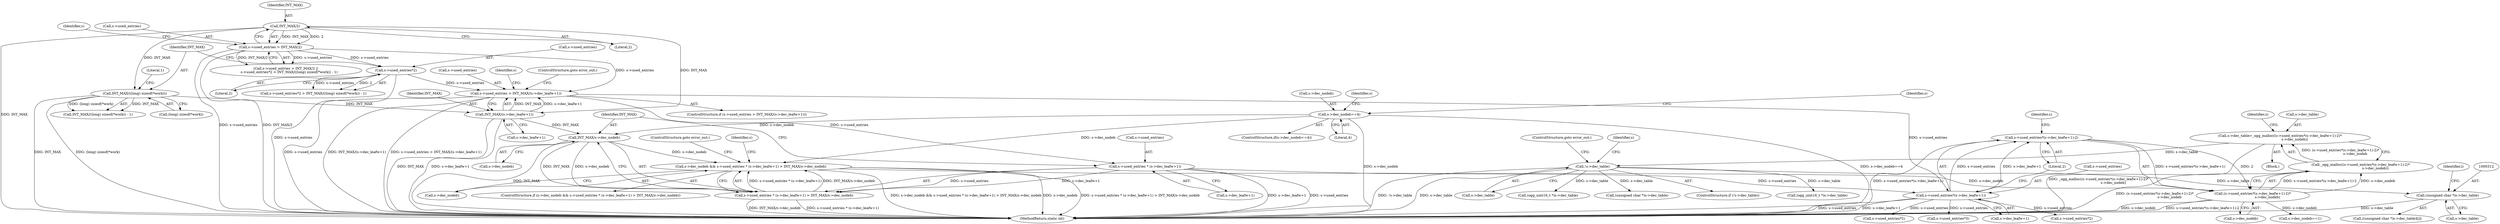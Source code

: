 digraph "0_Android_eeb4e45d5683f88488c083ecf142dc89bc3f0b47@pointer" {
"1000311" [label="(Call,(unsigned char *)s->dec_table)"];
"1000276" [label="(Call,!s->dec_table)"];
"1000255" [label="(Call,s->dec_table=_ogg_malloc((s->used_entries*(s->dec_leafw+1)-2)*\n                           s->dec_nodeb))"];
"1000259" [label="(Call,_ogg_malloc((s->used_entries*(s->dec_leafw+1)-2)*\n                           s->dec_nodeb))"];
"1000260" [label="(Call,(s->used_entries*(s->dec_leafw+1)-2)*\n                           s->dec_nodeb)"];
"1000261" [label="(Call,s->used_entries*(s->dec_leafw+1)-2)"];
"1000262" [label="(Call,s->used_entries*(s->dec_leafw+1))"];
"1000222" [label="(Call,s->used_entries > INT_MAX/(s->dec_leafw+1))"];
"1000167" [label="(Call,s->used_entries > INT_MAX/2)"];
"1000171" [label="(Call,INT_MAX/2)"];
"1000175" [label="(Call,s->used_entries*2)"];
"1000226" [label="(Call,INT_MAX/(s->dec_leafw+1))"];
"1000181" [label="(Call,INT_MAX/((long) sizeof(*work)))"];
"1000240" [label="(Call,s->used_entries * (s->dec_leafw+1))"];
"1000235" [label="(Call,s->dec_nodeb && s->used_entries * (s->dec_leafw+1) > INT_MAX/s->dec_nodeb)"];
"1000249" [label="(Call,INT_MAX/s->dec_nodeb)"];
"1000119" [label="(Call,s->dec_nodeb==4)"];
"1000239" [label="(Call,s->used_entries * (s->dec_leafw+1) > INT_MAX/s->dec_nodeb)"];
"1000278" [label="(Identifier,s)"];
"1000182" [label="(Identifier,INT_MAX)"];
"1000166" [label="(Call,s->used_entries > INT_MAX/2 ||\n      s->used_entries*2 > INT_MAX/((long) sizeof(*work)) - 1)"];
"1000188" [label="(Literal,1)"];
"1000382" [label="(Call,s->dec_nodeb==1)"];
"1000175" [label="(Call,s->used_entries*2)"];
"1000250" [label="(Identifier,INT_MAX)"];
"1000236" [label="(Call,s->dec_nodeb)"];
"1000316" [label="(Identifier,i)"];
"1000349" [label="(Call,(ogg_uint16_t *)s->dec_table)"];
"1000221" [label="(ControlStructure,if (s->used_entries > INT_MAX/(s->dec_leafw+1)))"];
"1000311" [label="(Call,(unsigned char *)s->dec_table)"];
"1000257" [label="(Identifier,s)"];
"1000273" [label="(Identifier,s)"];
"1000177" [label="(Identifier,s)"];
"1000223" [label="(Call,s->used_entries)"];
"1000256" [label="(Call,s->dec_table)"];
"1000167" [label="(Call,s->used_entries > INT_MAX/2)"];
"1000222" [label="(Call,s->used_entries > INT_MAX/(s->dec_leafw+1))"];
"1000249" [label="(Call,INT_MAX/s->dec_nodeb)"];
"1000180" [label="(Call,INT_MAX/((long) sizeof(*work)) - 1)"];
"1000284" [label="(Identifier,s)"];
"1000301" [label="(Call,s->used_entries*2)"];
"1000277" [label="(Call,s->dec_table)"];
"1000171" [label="(Call,INT_MAX/2)"];
"1000110" [label="(Block,)"];
"1000251" [label="(Call,s->dec_nodeb)"];
"1000120" [label="(Call,s->dec_nodeb)"];
"1000626" [label="(Call,(ogg_uint16_t *)s->dec_table)"];
"1000119" [label="(Call,s->dec_nodeb==4)"];
"1000271" [label="(Literal,2)"];
"1000118" [label="(ControlStructure,if(s->dec_nodeb==4))"];
"1000169" [label="(Identifier,s)"];
"1000391" [label="(Call,(unsigned char *)s->dec_table)"];
"1000183" [label="(Call,(long) sizeof(*work))"];
"1000375" [label="(Call,s->used_entries*3)"];
"1000237" [label="(Identifier,s)"];
"1000240" [label="(Call,s->used_entries * (s->dec_leafw+1))"];
"1000266" [label="(Call,s->dec_leafw+1)"];
"1000127" [label="(Identifier,s)"];
"1000255" [label="(Call,s->dec_table=_ogg_malloc((s->used_entries*(s->dec_leafw+1)-2)*\n                           s->dec_nodeb))"];
"1000168" [label="(Call,s->used_entries)"];
"1000123" [label="(Literal,4)"];
"1000235" [label="(Call,s->dec_nodeb && s->used_entries * (s->dec_leafw+1) > INT_MAX/s->dec_nodeb)"];
"1000228" [label="(Call,s->dec_leafw+1)"];
"1000275" [label="(ControlStructure,if (!s->dec_table))"];
"1000233" [label="(ControlStructure,goto error_out;)"];
"1000244" [label="(Call,s->dec_leafw+1)"];
"1000241" [label="(Call,s->used_entries)"];
"1000272" [label="(Call,s->dec_nodeb)"];
"1000263" [label="(Call,s->used_entries)"];
"1000226" [label="(Call,INT_MAX/(s->dec_leafw+1))"];
"1000179" [label="(Literal,2)"];
"1000176" [label="(Call,s->used_entries)"];
"1000280" [label="(ControlStructure,goto error_out;)"];
"1000313" [label="(Call,s->dec_table)"];
"1000260" [label="(Call,(s->used_entries*(s->dec_leafw+1)-2)*\n                           s->dec_nodeb)"];
"1000261" [label="(Call,s->used_entries*(s->dec_leafw+1)-2)"];
"1000276" [label="(Call,!s->dec_table)"];
"1000173" [label="(Literal,2)"];
"1000174" [label="(Call,s->used_entries*2 > INT_MAX/((long) sizeof(*work)) - 1)"];
"1000234" [label="(ControlStructure,if (s->dec_nodeb && s->used_entries * (s->dec_leafw+1) > INT_MAX/s->dec_nodeb))"];
"1000339" [label="(Call,s->used_entries*2)"];
"1000259" [label="(Call,_ogg_malloc((s->used_entries*(s->dec_leafw+1)-2)*\n                           s->dec_nodeb))"];
"1000172" [label="(Identifier,INT_MAX)"];
"1000262" [label="(Call,s->used_entries*(s->dec_leafw+1))"];
"1000865" [label="(MethodReturn,static int)"];
"1000310" [label="(Call,((unsigned char *)s->dec_table)[i])"];
"1000239" [label="(Call,s->used_entries * (s->dec_leafw+1) > INT_MAX/s->dec_nodeb)"];
"1000181" [label="(Call,INT_MAX/((long) sizeof(*work)))"];
"1000227" [label="(Identifier,INT_MAX)"];
"1000254" [label="(ControlStructure,goto error_out;)"];
"1000311" -> "1000310"  [label="AST: "];
"1000311" -> "1000313"  [label="CFG: "];
"1000312" -> "1000311"  [label="AST: "];
"1000313" -> "1000311"  [label="AST: "];
"1000316" -> "1000311"  [label="CFG: "];
"1000311" -> "1000865"  [label="DDG: s->dec_table"];
"1000276" -> "1000311"  [label="DDG: s->dec_table"];
"1000276" -> "1000275"  [label="AST: "];
"1000276" -> "1000277"  [label="CFG: "];
"1000277" -> "1000276"  [label="AST: "];
"1000280" -> "1000276"  [label="CFG: "];
"1000284" -> "1000276"  [label="CFG: "];
"1000276" -> "1000865"  [label="DDG: !s->dec_table"];
"1000276" -> "1000865"  [label="DDG: s->dec_table"];
"1000255" -> "1000276"  [label="DDG: s->dec_table"];
"1000276" -> "1000349"  [label="DDG: s->dec_table"];
"1000276" -> "1000391"  [label="DDG: s->dec_table"];
"1000276" -> "1000626"  [label="DDG: s->dec_table"];
"1000255" -> "1000110"  [label="AST: "];
"1000255" -> "1000259"  [label="CFG: "];
"1000256" -> "1000255"  [label="AST: "];
"1000259" -> "1000255"  [label="AST: "];
"1000278" -> "1000255"  [label="CFG: "];
"1000255" -> "1000865"  [label="DDG: _ogg_malloc((s->used_entries*(s->dec_leafw+1)-2)*\n                           s->dec_nodeb)"];
"1000259" -> "1000255"  [label="DDG: (s->used_entries*(s->dec_leafw+1)-2)*\n                           s->dec_nodeb"];
"1000259" -> "1000260"  [label="CFG: "];
"1000260" -> "1000259"  [label="AST: "];
"1000259" -> "1000865"  [label="DDG: (s->used_entries*(s->dec_leafw+1)-2)*\n                           s->dec_nodeb"];
"1000260" -> "1000259"  [label="DDG: s->used_entries*(s->dec_leafw+1)-2"];
"1000260" -> "1000259"  [label="DDG: s->dec_nodeb"];
"1000260" -> "1000272"  [label="CFG: "];
"1000261" -> "1000260"  [label="AST: "];
"1000272" -> "1000260"  [label="AST: "];
"1000260" -> "1000865"  [label="DDG: s->used_entries*(s->dec_leafw+1)-2"];
"1000260" -> "1000865"  [label="DDG: s->dec_nodeb"];
"1000261" -> "1000260"  [label="DDG: s->used_entries*(s->dec_leafw+1)"];
"1000261" -> "1000260"  [label="DDG: 2"];
"1000235" -> "1000260"  [label="DDG: s->dec_nodeb"];
"1000260" -> "1000382"  [label="DDG: s->dec_nodeb"];
"1000261" -> "1000271"  [label="CFG: "];
"1000262" -> "1000261"  [label="AST: "];
"1000271" -> "1000261"  [label="AST: "];
"1000273" -> "1000261"  [label="CFG: "];
"1000261" -> "1000865"  [label="DDG: s->used_entries*(s->dec_leafw+1)"];
"1000262" -> "1000261"  [label="DDG: s->used_entries"];
"1000262" -> "1000261"  [label="DDG: s->dec_leafw+1"];
"1000262" -> "1000266"  [label="CFG: "];
"1000263" -> "1000262"  [label="AST: "];
"1000266" -> "1000262"  [label="AST: "];
"1000271" -> "1000262"  [label="CFG: "];
"1000262" -> "1000865"  [label="DDG: s->used_entries"];
"1000262" -> "1000865"  [label="DDG: s->dec_leafw+1"];
"1000222" -> "1000262"  [label="DDG: s->used_entries"];
"1000240" -> "1000262"  [label="DDG: s->used_entries"];
"1000262" -> "1000301"  [label="DDG: s->used_entries"];
"1000262" -> "1000339"  [label="DDG: s->used_entries"];
"1000262" -> "1000375"  [label="DDG: s->used_entries"];
"1000222" -> "1000221"  [label="AST: "];
"1000222" -> "1000226"  [label="CFG: "];
"1000223" -> "1000222"  [label="AST: "];
"1000226" -> "1000222"  [label="AST: "];
"1000233" -> "1000222"  [label="CFG: "];
"1000237" -> "1000222"  [label="CFG: "];
"1000222" -> "1000865"  [label="DDG: s->used_entries"];
"1000222" -> "1000865"  [label="DDG: INT_MAX/(s->dec_leafw+1)"];
"1000222" -> "1000865"  [label="DDG: s->used_entries > INT_MAX/(s->dec_leafw+1)"];
"1000167" -> "1000222"  [label="DDG: s->used_entries"];
"1000175" -> "1000222"  [label="DDG: s->used_entries"];
"1000226" -> "1000222"  [label="DDG: INT_MAX"];
"1000226" -> "1000222"  [label="DDG: s->dec_leafw+1"];
"1000222" -> "1000240"  [label="DDG: s->used_entries"];
"1000167" -> "1000166"  [label="AST: "];
"1000167" -> "1000171"  [label="CFG: "];
"1000168" -> "1000167"  [label="AST: "];
"1000171" -> "1000167"  [label="AST: "];
"1000177" -> "1000167"  [label="CFG: "];
"1000166" -> "1000167"  [label="CFG: "];
"1000167" -> "1000865"  [label="DDG: s->used_entries"];
"1000167" -> "1000865"  [label="DDG: INT_MAX/2"];
"1000167" -> "1000166"  [label="DDG: s->used_entries"];
"1000167" -> "1000166"  [label="DDG: INT_MAX/2"];
"1000171" -> "1000167"  [label="DDG: INT_MAX"];
"1000171" -> "1000167"  [label="DDG: 2"];
"1000167" -> "1000175"  [label="DDG: s->used_entries"];
"1000171" -> "1000173"  [label="CFG: "];
"1000172" -> "1000171"  [label="AST: "];
"1000173" -> "1000171"  [label="AST: "];
"1000171" -> "1000865"  [label="DDG: INT_MAX"];
"1000171" -> "1000181"  [label="DDG: INT_MAX"];
"1000171" -> "1000226"  [label="DDG: INT_MAX"];
"1000175" -> "1000174"  [label="AST: "];
"1000175" -> "1000179"  [label="CFG: "];
"1000176" -> "1000175"  [label="AST: "];
"1000179" -> "1000175"  [label="AST: "];
"1000182" -> "1000175"  [label="CFG: "];
"1000175" -> "1000865"  [label="DDG: s->used_entries"];
"1000175" -> "1000174"  [label="DDG: s->used_entries"];
"1000175" -> "1000174"  [label="DDG: 2"];
"1000226" -> "1000228"  [label="CFG: "];
"1000227" -> "1000226"  [label="AST: "];
"1000228" -> "1000226"  [label="AST: "];
"1000226" -> "1000865"  [label="DDG: INT_MAX"];
"1000226" -> "1000865"  [label="DDG: s->dec_leafw+1"];
"1000181" -> "1000226"  [label="DDG: INT_MAX"];
"1000226" -> "1000249"  [label="DDG: INT_MAX"];
"1000181" -> "1000180"  [label="AST: "];
"1000181" -> "1000183"  [label="CFG: "];
"1000182" -> "1000181"  [label="AST: "];
"1000183" -> "1000181"  [label="AST: "];
"1000188" -> "1000181"  [label="CFG: "];
"1000181" -> "1000865"  [label="DDG: INT_MAX"];
"1000181" -> "1000865"  [label="DDG: (long) sizeof(*work)"];
"1000181" -> "1000180"  [label="DDG: INT_MAX"];
"1000181" -> "1000180"  [label="DDG: (long) sizeof(*work)"];
"1000240" -> "1000239"  [label="AST: "];
"1000240" -> "1000244"  [label="CFG: "];
"1000241" -> "1000240"  [label="AST: "];
"1000244" -> "1000240"  [label="AST: "];
"1000250" -> "1000240"  [label="CFG: "];
"1000240" -> "1000865"  [label="DDG: s->dec_leafw+1"];
"1000240" -> "1000865"  [label="DDG: s->used_entries"];
"1000240" -> "1000239"  [label="DDG: s->used_entries"];
"1000240" -> "1000239"  [label="DDG: s->dec_leafw+1"];
"1000235" -> "1000234"  [label="AST: "];
"1000235" -> "1000236"  [label="CFG: "];
"1000235" -> "1000239"  [label="CFG: "];
"1000236" -> "1000235"  [label="AST: "];
"1000239" -> "1000235"  [label="AST: "];
"1000254" -> "1000235"  [label="CFG: "];
"1000257" -> "1000235"  [label="CFG: "];
"1000235" -> "1000865"  [label="DDG: s->dec_nodeb"];
"1000235" -> "1000865"  [label="DDG: s->used_entries * (s->dec_leafw+1) > INT_MAX/s->dec_nodeb"];
"1000235" -> "1000865"  [label="DDG: s->dec_nodeb && s->used_entries * (s->dec_leafw+1) > INT_MAX/s->dec_nodeb"];
"1000249" -> "1000235"  [label="DDG: s->dec_nodeb"];
"1000119" -> "1000235"  [label="DDG: s->dec_nodeb"];
"1000239" -> "1000235"  [label="DDG: s->used_entries * (s->dec_leafw+1)"];
"1000239" -> "1000235"  [label="DDG: INT_MAX/s->dec_nodeb"];
"1000249" -> "1000239"  [label="AST: "];
"1000249" -> "1000251"  [label="CFG: "];
"1000250" -> "1000249"  [label="AST: "];
"1000251" -> "1000249"  [label="AST: "];
"1000239" -> "1000249"  [label="CFG: "];
"1000249" -> "1000865"  [label="DDG: INT_MAX"];
"1000249" -> "1000239"  [label="DDG: INT_MAX"];
"1000249" -> "1000239"  [label="DDG: s->dec_nodeb"];
"1000119" -> "1000249"  [label="DDG: s->dec_nodeb"];
"1000119" -> "1000118"  [label="AST: "];
"1000119" -> "1000123"  [label="CFG: "];
"1000120" -> "1000119"  [label="AST: "];
"1000123" -> "1000119"  [label="AST: "];
"1000127" -> "1000119"  [label="CFG: "];
"1000169" -> "1000119"  [label="CFG: "];
"1000119" -> "1000865"  [label="DDG: s->dec_nodeb"];
"1000119" -> "1000865"  [label="DDG: s->dec_nodeb==4"];
"1000239" -> "1000865"  [label="DDG: s->used_entries * (s->dec_leafw+1)"];
"1000239" -> "1000865"  [label="DDG: INT_MAX/s->dec_nodeb"];
}

